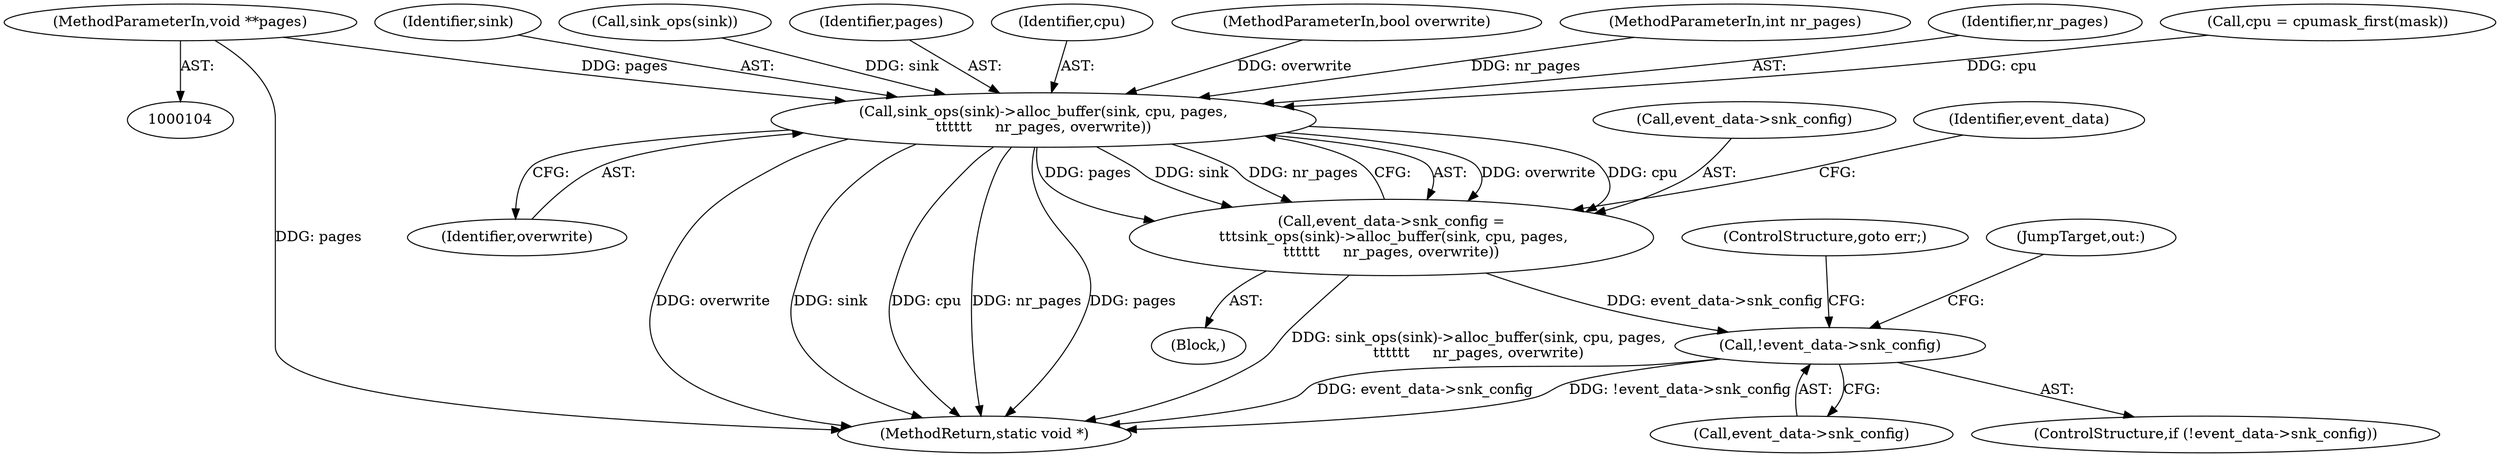 digraph "0_linux_f09444639099584bc4784dfcd85ada67c6f33e0f@pointer" {
"1000106" [label="(MethodParameterIn,void **pages)"];
"1000189" [label="(Call,sink_ops(sink)->alloc_buffer(sink, cpu, pages,\n\t\t\t\t\t\t     nr_pages, overwrite))"];
"1000185" [label="(Call,event_data->snk_config =\n \t\t\tsink_ops(sink)->alloc_buffer(sink, cpu, pages,\n\t\t\t\t\t\t     nr_pages, overwrite))"];
"1000196" [label="(Call,!event_data->snk_config)"];
"1000190" [label="(Identifier,sink)"];
"1000177" [label="(Call,sink_ops(sink))"];
"1000194" [label="(Identifier,overwrite)"];
"1000192" [label="(Identifier,pages)"];
"1000200" [label="(ControlStructure,goto err;)"];
"1000186" [label="(Call,event_data->snk_config)"];
"1000195" [label="(ControlStructure,if (!event_data->snk_config))"];
"1000191" [label="(Identifier,cpu)"];
"1000198" [label="(Identifier,event_data)"];
"1000211" [label="(MethodReturn,static void *)"];
"1000108" [label="(MethodParameterIn,bool overwrite)"];
"1000197" [label="(Call,event_data->snk_config)"];
"1000201" [label="(JumpTarget,out:)"];
"1000189" [label="(Call,sink_ops(sink)->alloc_buffer(sink, cpu, pages,\n\t\t\t\t\t\t     nr_pages, overwrite))"];
"1000107" [label="(MethodParameterIn,int nr_pages)"];
"1000106" [label="(MethodParameterIn,void **pages)"];
"1000196" [label="(Call,!event_data->snk_config)"];
"1000109" [label="(Block,)"];
"1000193" [label="(Identifier,nr_pages)"];
"1000181" [label="(Call,cpu = cpumask_first(mask))"];
"1000185" [label="(Call,event_data->snk_config =\n \t\t\tsink_ops(sink)->alloc_buffer(sink, cpu, pages,\n\t\t\t\t\t\t     nr_pages, overwrite))"];
"1000106" -> "1000104"  [label="AST: "];
"1000106" -> "1000211"  [label="DDG: pages"];
"1000106" -> "1000189"  [label="DDG: pages"];
"1000189" -> "1000185"  [label="AST: "];
"1000189" -> "1000194"  [label="CFG: "];
"1000190" -> "1000189"  [label="AST: "];
"1000191" -> "1000189"  [label="AST: "];
"1000192" -> "1000189"  [label="AST: "];
"1000193" -> "1000189"  [label="AST: "];
"1000194" -> "1000189"  [label="AST: "];
"1000185" -> "1000189"  [label="CFG: "];
"1000189" -> "1000211"  [label="DDG: overwrite"];
"1000189" -> "1000211"  [label="DDG: sink"];
"1000189" -> "1000211"  [label="DDG: cpu"];
"1000189" -> "1000211"  [label="DDG: nr_pages"];
"1000189" -> "1000211"  [label="DDG: pages"];
"1000189" -> "1000185"  [label="DDG: overwrite"];
"1000189" -> "1000185"  [label="DDG: cpu"];
"1000189" -> "1000185"  [label="DDG: pages"];
"1000189" -> "1000185"  [label="DDG: sink"];
"1000189" -> "1000185"  [label="DDG: nr_pages"];
"1000177" -> "1000189"  [label="DDG: sink"];
"1000181" -> "1000189"  [label="DDG: cpu"];
"1000107" -> "1000189"  [label="DDG: nr_pages"];
"1000108" -> "1000189"  [label="DDG: overwrite"];
"1000185" -> "1000109"  [label="AST: "];
"1000186" -> "1000185"  [label="AST: "];
"1000198" -> "1000185"  [label="CFG: "];
"1000185" -> "1000211"  [label="DDG: sink_ops(sink)->alloc_buffer(sink, cpu, pages,\n\t\t\t\t\t\t     nr_pages, overwrite)"];
"1000185" -> "1000196"  [label="DDG: event_data->snk_config"];
"1000196" -> "1000195"  [label="AST: "];
"1000196" -> "1000197"  [label="CFG: "];
"1000197" -> "1000196"  [label="AST: "];
"1000200" -> "1000196"  [label="CFG: "];
"1000201" -> "1000196"  [label="CFG: "];
"1000196" -> "1000211"  [label="DDG: event_data->snk_config"];
"1000196" -> "1000211"  [label="DDG: !event_data->snk_config"];
}
